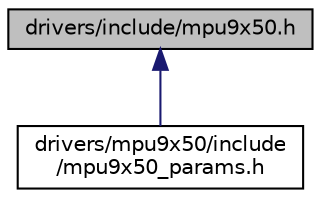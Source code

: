 digraph "drivers/include/mpu9x50.h"
{
 // LATEX_PDF_SIZE
  edge [fontname="Helvetica",fontsize="10",labelfontname="Helvetica",labelfontsize="10"];
  node [fontname="Helvetica",fontsize="10",shape=record];
  Node1 [label="drivers/include/mpu9x50.h",height=0.2,width=0.4,color="black", fillcolor="grey75", style="filled", fontcolor="black",tooltip="Device driver interface for the MPU-9X50 (MPU9150 and MPU9250)"];
  Node1 -> Node2 [dir="back",color="midnightblue",fontsize="10",style="solid",fontname="Helvetica"];
  Node2 [label="drivers/mpu9x50/include\l/mpu9x50_params.h",height=0.2,width=0.4,color="black", fillcolor="white", style="filled",URL="$mpu9x50__params_8h.html",tooltip="Default configuration for MPU9X50 (MPU9150 and MPU9250) devices."];
}
